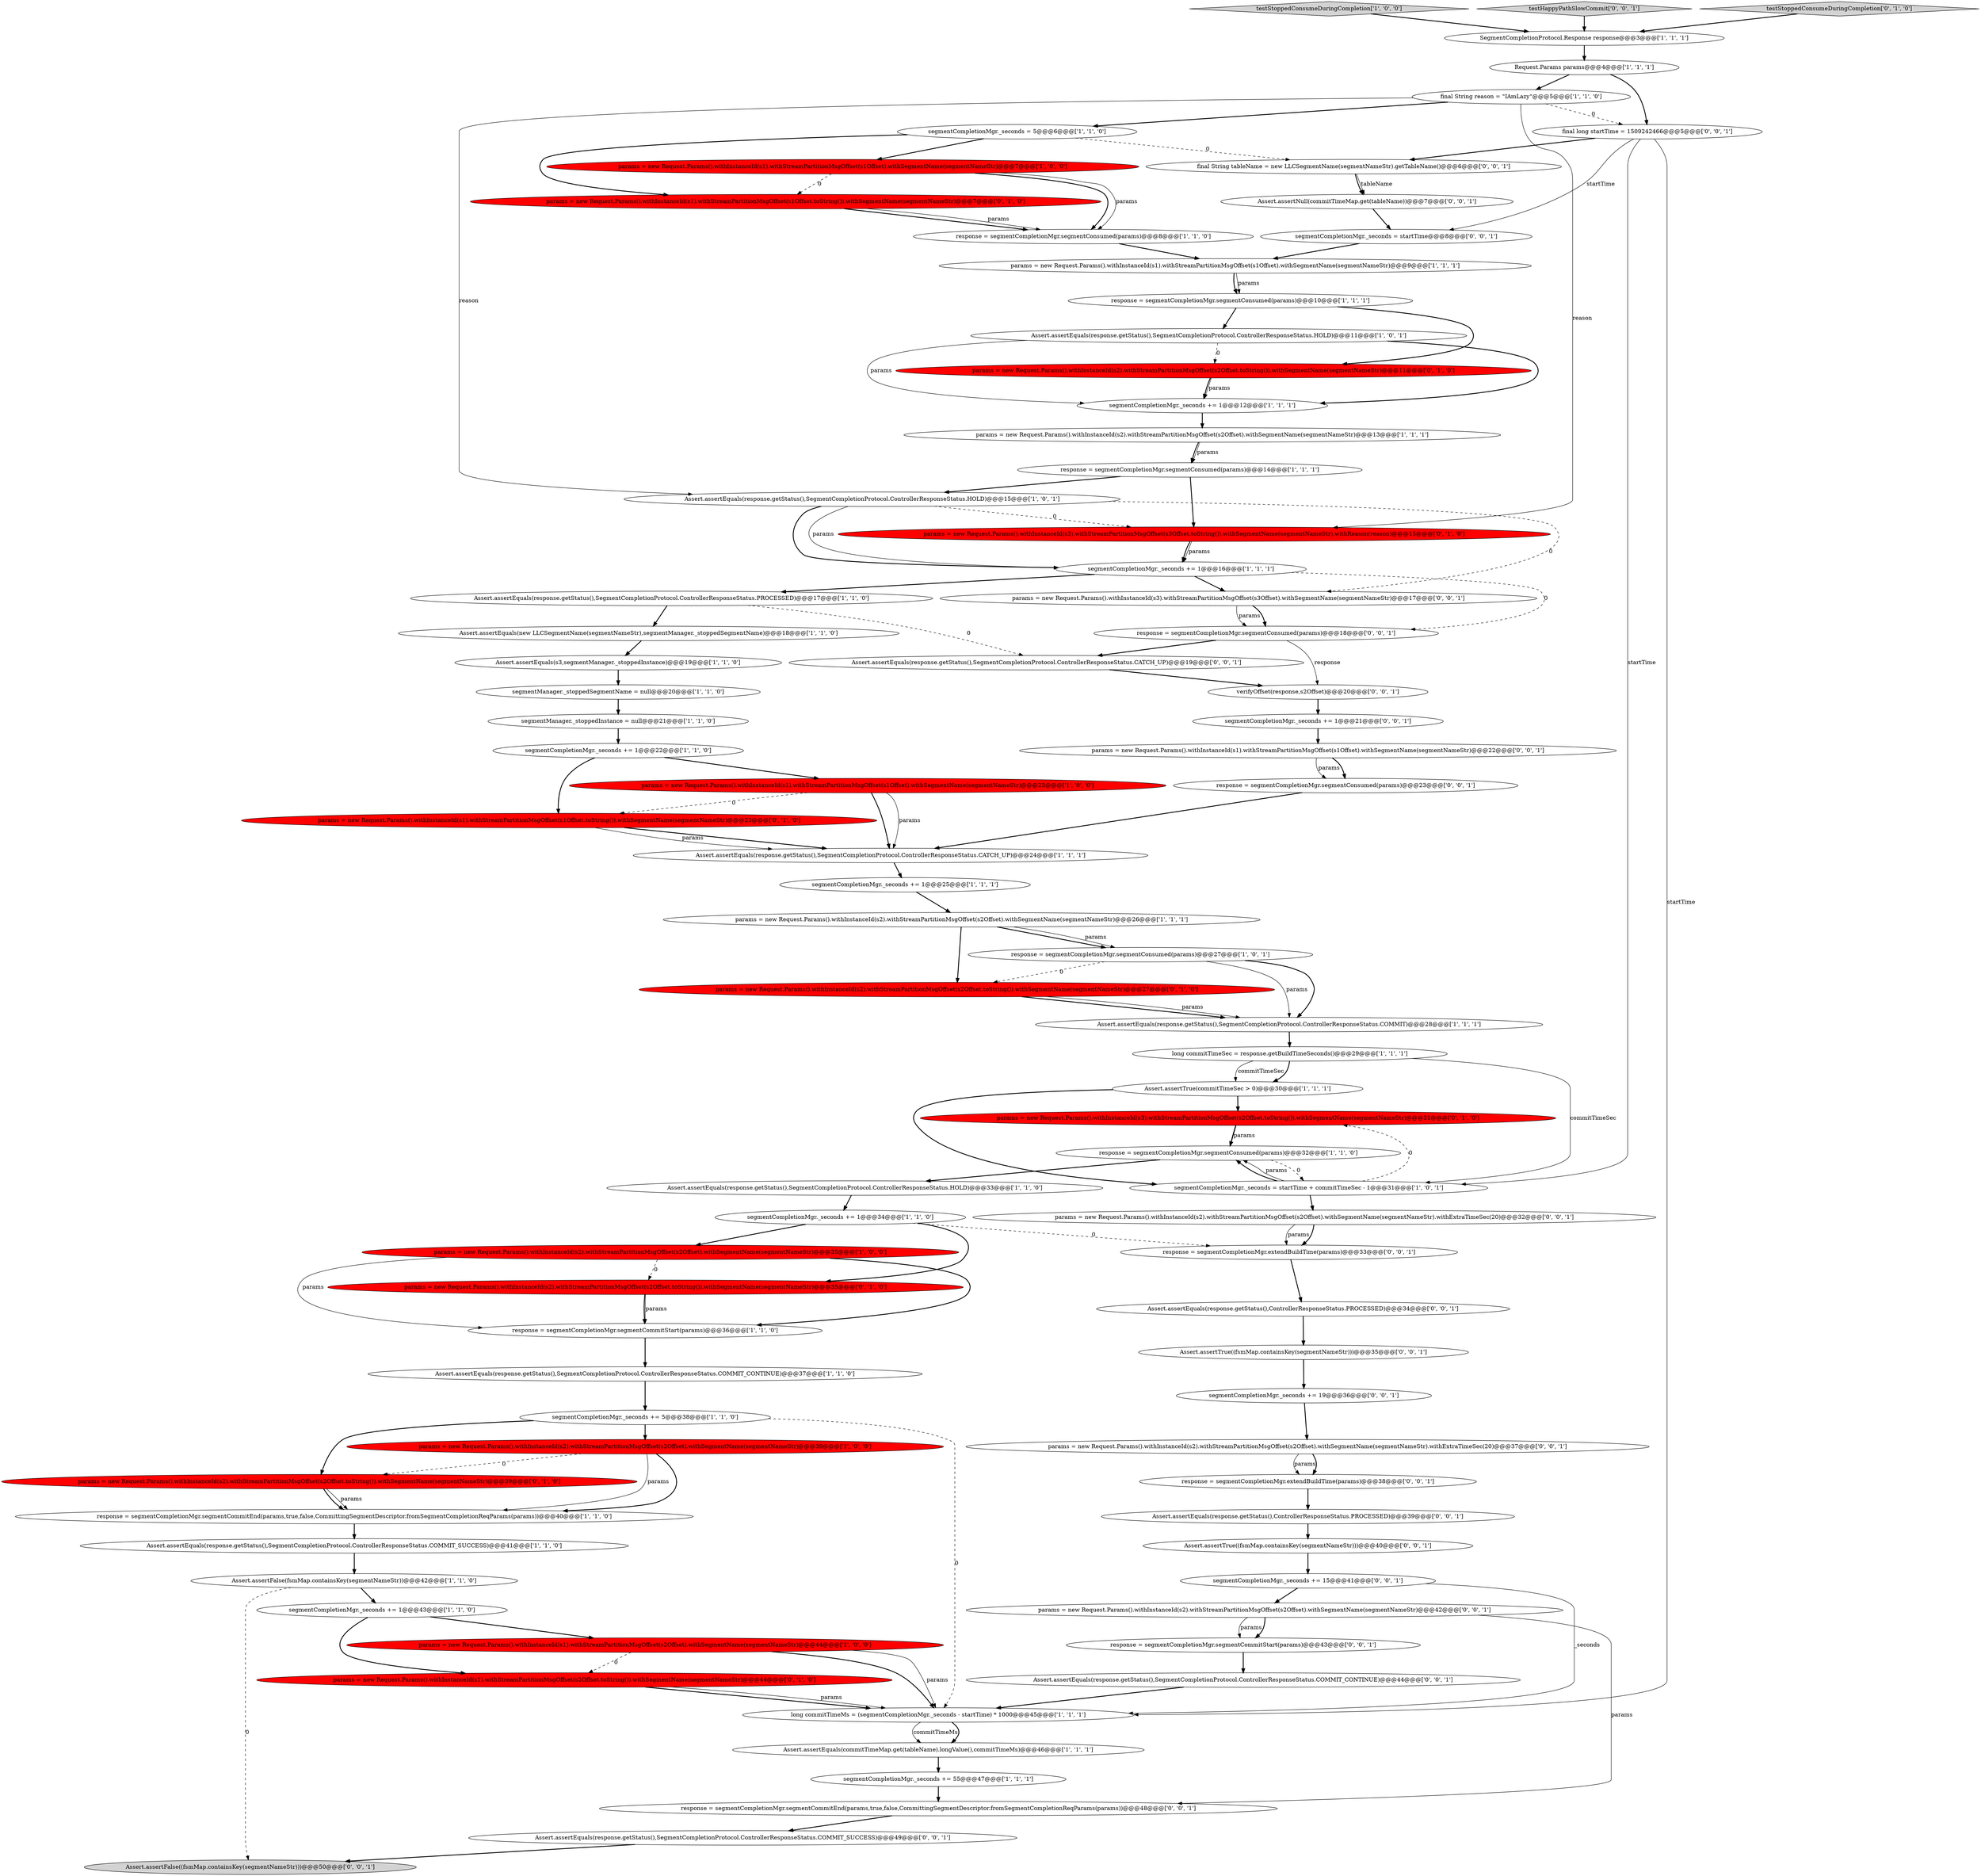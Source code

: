 digraph {
50 [style = filled, label = "params = new Request.Params().withInstanceId(s2).withStreamPartitionMsgOffset(s2Offset.toString()).withSegmentName(segmentNameStr)@@@27@@@['0', '1', '0']", fillcolor = red, shape = ellipse image = "AAA1AAABBB2BBB"];
53 [style = filled, label = "params = new Request.Params().withInstanceId(s2).withStreamPartitionMsgOffset(s2Offset.toString()).withSegmentName(segmentNameStr)@@@11@@@['0', '1', '0']", fillcolor = red, shape = ellipse image = "AAA1AAABBB2BBB"];
57 [style = filled, label = "Assert.assertEquals(response.getStatus(),SegmentCompletionProtocol.ControllerResponseStatus.COMMIT_CONTINUE)@@@44@@@['0', '0', '1']", fillcolor = white, shape = ellipse image = "AAA0AAABBB3BBB"];
68 [style = filled, label = "verifyOffset(response,s2Offset)@@@20@@@['0', '0', '1']", fillcolor = white, shape = ellipse image = "AAA0AAABBB3BBB"];
70 [style = filled, label = "segmentCompletionMgr._seconds += 15@@@41@@@['0', '0', '1']", fillcolor = white, shape = ellipse image = "AAA0AAABBB3BBB"];
48 [style = filled, label = "params = new Request.Params().withInstanceId(s3).withStreamPartitionMsgOffset(s3Offset.toString()).withSegmentName(segmentNameStr).withReason(reason)@@@15@@@['0', '1', '0']", fillcolor = red, shape = ellipse image = "AAA1AAABBB2BBB"];
71 [style = filled, label = "Assert.assertNull(commitTimeMap.get(tableName))@@@7@@@['0', '0', '1']", fillcolor = white, shape = ellipse image = "AAA0AAABBB3BBB"];
2 [style = filled, label = "Assert.assertEquals(response.getStatus(),SegmentCompletionProtocol.ControllerResponseStatus.HOLD)@@@11@@@['1', '0', '1']", fillcolor = white, shape = ellipse image = "AAA0AAABBB1BBB"];
56 [style = filled, label = "Assert.assertEquals(response.getStatus(),ControllerResponseStatus.PROCESSED)@@@34@@@['0', '0', '1']", fillcolor = white, shape = ellipse image = "AAA0AAABBB3BBB"];
11 [style = filled, label = "params = new Request.Params().withInstanceId(s1).withStreamPartitionMsgOffset(s1Offset).withSegmentName(segmentNameStr)@@@23@@@['1', '0', '0']", fillcolor = red, shape = ellipse image = "AAA1AAABBB1BBB"];
0 [style = filled, label = "response = segmentCompletionMgr.segmentCommitEnd(params,true,false,CommittingSegmentDescriptor.fromSegmentCompletionReqParams(params))@@@40@@@['1', '1', '0']", fillcolor = white, shape = ellipse image = "AAA0AAABBB1BBB"];
30 [style = filled, label = "Assert.assertEquals(response.getStatus(),SegmentCompletionProtocol.ControllerResponseStatus.COMMIT)@@@28@@@['1', '1', '1']", fillcolor = white, shape = ellipse image = "AAA0AAABBB1BBB"];
75 [style = filled, label = "response = segmentCompletionMgr.segmentConsumed(params)@@@23@@@['0', '0', '1']", fillcolor = white, shape = ellipse image = "AAA0AAABBB3BBB"];
13 [style = filled, label = "Request.Params params@@@4@@@['1', '1', '1']", fillcolor = white, shape = ellipse image = "AAA0AAABBB1BBB"];
21 [style = filled, label = "response = segmentCompletionMgr.segmentCommitStart(params)@@@36@@@['1', '1', '0']", fillcolor = white, shape = ellipse image = "AAA0AAABBB1BBB"];
4 [style = filled, label = "Assert.assertEquals(response.getStatus(),SegmentCompletionProtocol.ControllerResponseStatus.CATCH_UP)@@@24@@@['1', '1', '1']", fillcolor = white, shape = ellipse image = "AAA0AAABBB1BBB"];
41 [style = filled, label = "Assert.assertEquals(response.getStatus(),SegmentCompletionProtocol.ControllerResponseStatus.PROCESSED)@@@17@@@['1', '1', '0']", fillcolor = white, shape = ellipse image = "AAA0AAABBB1BBB"];
17 [style = filled, label = "segmentCompletionMgr._seconds += 1@@@12@@@['1', '1', '1']", fillcolor = white, shape = ellipse image = "AAA0AAABBB1BBB"];
35 [style = filled, label = "segmentCompletionMgr._seconds += 5@@@38@@@['1', '1', '0']", fillcolor = white, shape = ellipse image = "AAA0AAABBB1BBB"];
45 [style = filled, label = "segmentCompletionMgr._seconds += 55@@@47@@@['1', '1', '1']", fillcolor = white, shape = ellipse image = "AAA0AAABBB1BBB"];
58 [style = filled, label = "response = segmentCompletionMgr.extendBuildTime(params)@@@38@@@['0', '0', '1']", fillcolor = white, shape = ellipse image = "AAA0AAABBB3BBB"];
27 [style = filled, label = "testStoppedConsumeDuringCompletion['1', '0', '0']", fillcolor = lightgray, shape = diamond image = "AAA0AAABBB1BBB"];
20 [style = filled, label = "Assert.assertEquals(response.getStatus(),SegmentCompletionProtocol.ControllerResponseStatus.HOLD)@@@33@@@['1', '1', '0']", fillcolor = white, shape = ellipse image = "AAA0AAABBB1BBB"];
76 [style = filled, label = "Assert.assertFalse((fsmMap.containsKey(segmentNameStr)))@@@50@@@['0', '0', '1']", fillcolor = lightgray, shape = ellipse image = "AAA0AAABBB3BBB"];
32 [style = filled, label = "segmentCompletionMgr._seconds += 1@@@34@@@['1', '1', '0']", fillcolor = white, shape = ellipse image = "AAA0AAABBB1BBB"];
78 [style = filled, label = "Assert.assertTrue((fsmMap.containsKey(segmentNameStr)))@@@40@@@['0', '0', '1']", fillcolor = white, shape = ellipse image = "AAA0AAABBB3BBB"];
37 [style = filled, label = "Assert.assertFalse(fsmMap.containsKey(segmentNameStr))@@@42@@@['1', '1', '0']", fillcolor = white, shape = ellipse image = "AAA0AAABBB1BBB"];
23 [style = filled, label = "params = new Request.Params().withInstanceId(s1).withStreamPartitionMsgOffset(s2Offset).withSegmentName(segmentNameStr)@@@44@@@['1', '0', '0']", fillcolor = red, shape = ellipse image = "AAA1AAABBB1BBB"];
26 [style = filled, label = "segmentCompletionMgr._seconds += 1@@@16@@@['1', '1', '1']", fillcolor = white, shape = ellipse image = "AAA0AAABBB1BBB"];
19 [style = filled, label = "Assert.assertTrue(commitTimeSec > 0)@@@30@@@['1', '1', '1']", fillcolor = white, shape = ellipse image = "AAA0AAABBB1BBB"];
1 [style = filled, label = "segmentCompletionMgr._seconds = 5@@@6@@@['1', '1', '0']", fillcolor = white, shape = ellipse image = "AAA0AAABBB1BBB"];
47 [style = filled, label = "params = new Request.Params().withInstanceId(s3).withStreamPartitionMsgOffset(s2Offset.toString()).withSegmentName(segmentNameStr)@@@31@@@['0', '1', '0']", fillcolor = red, shape = ellipse image = "AAA1AAABBB2BBB"];
55 [style = filled, label = "params = new Request.Params().withInstanceId(s1).withStreamPartitionMsgOffset(s2Offset.toString()).withSegmentName(segmentNameStr)@@@44@@@['0', '1', '0']", fillcolor = red, shape = ellipse image = "AAA1AAABBB2BBB"];
38 [style = filled, label = "response = segmentCompletionMgr.segmentConsumed(params)@@@10@@@['1', '1', '1']", fillcolor = white, shape = ellipse image = "AAA0AAABBB1BBB"];
64 [style = filled, label = "params = new Request.Params().withInstanceId(s1).withStreamPartitionMsgOffset(s1Offset).withSegmentName(segmentNameStr)@@@22@@@['0', '0', '1']", fillcolor = white, shape = ellipse image = "AAA0AAABBB3BBB"];
69 [style = filled, label = "params = new Request.Params().withInstanceId(s3).withStreamPartitionMsgOffset(s3Offset).withSegmentName(segmentNameStr)@@@17@@@['0', '0', '1']", fillcolor = white, shape = ellipse image = "AAA0AAABBB3BBB"];
18 [style = filled, label = "Assert.assertEquals(new LLCSegmentName(segmentNameStr),segmentManager._stoppedSegmentName)@@@18@@@['1', '1', '0']", fillcolor = white, shape = ellipse image = "AAA0AAABBB1BBB"];
10 [style = filled, label = "Assert.assertEquals(response.getStatus(),SegmentCompletionProtocol.ControllerResponseStatus.HOLD)@@@15@@@['1', '0', '1']", fillcolor = white, shape = ellipse image = "AAA0AAABBB1BBB"];
28 [style = filled, label = "segmentManager._stoppedSegmentName = null@@@20@@@['1', '1', '0']", fillcolor = white, shape = ellipse image = "AAA0AAABBB1BBB"];
79 [style = filled, label = "response = segmentCompletionMgr.segmentCommitStart(params)@@@43@@@['0', '0', '1']", fillcolor = white, shape = ellipse image = "AAA0AAABBB3BBB"];
83 [style = filled, label = "final String tableName = new LLCSegmentName(segmentNameStr).getTableName()@@@6@@@['0', '0', '1']", fillcolor = white, shape = ellipse image = "AAA0AAABBB3BBB"];
40 [style = filled, label = "params = new Request.Params().withInstanceId(s2).withStreamPartitionMsgOffset(s2Offset).withSegmentName(segmentNameStr)@@@26@@@['1', '1', '1']", fillcolor = white, shape = ellipse image = "AAA0AAABBB1BBB"];
49 [style = filled, label = "params = new Request.Params().withInstanceId(s1).withStreamPartitionMsgOffset(s1Offset.toString()).withSegmentName(segmentNameStr)@@@7@@@['0', '1', '0']", fillcolor = red, shape = ellipse image = "AAA1AAABBB2BBB"];
12 [style = filled, label = "params = new Request.Params().withInstanceId(s1).withStreamPartitionMsgOffset(s1Offset).withSegmentName(segmentNameStr)@@@9@@@['1', '1', '1']", fillcolor = white, shape = ellipse image = "AAA0AAABBB1BBB"];
80 [style = filled, label = "response = segmentCompletionMgr.extendBuildTime(params)@@@33@@@['0', '0', '1']", fillcolor = white, shape = ellipse image = "AAA0AAABBB3BBB"];
5 [style = filled, label = "Assert.assertEquals(commitTimeMap.get(tableName).longValue(),commitTimeMs)@@@46@@@['1', '1', '1']", fillcolor = white, shape = ellipse image = "AAA0AAABBB1BBB"];
31 [style = filled, label = "segmentCompletionMgr._seconds += 1@@@25@@@['1', '1', '1']", fillcolor = white, shape = ellipse image = "AAA0AAABBB1BBB"];
52 [style = filled, label = "params = new Request.Params().withInstanceId(s2).withStreamPartitionMsgOffset(s2Offset.toString()).withSegmentName(segmentNameStr)@@@35@@@['0', '1', '0']", fillcolor = red, shape = ellipse image = "AAA1AAABBB2BBB"];
33 [style = filled, label = "segmentCompletionMgr._seconds += 1@@@43@@@['1', '1', '0']", fillcolor = white, shape = ellipse image = "AAA0AAABBB1BBB"];
16 [style = filled, label = "response = segmentCompletionMgr.segmentConsumed(params)@@@8@@@['1', '1', '0']", fillcolor = white, shape = ellipse image = "AAA0AAABBB1BBB"];
34 [style = filled, label = "long commitTimeMs = (segmentCompletionMgr._seconds - startTime) * 1000@@@45@@@['1', '1', '1']", fillcolor = white, shape = ellipse image = "AAA0AAABBB1BBB"];
3 [style = filled, label = "Assert.assertEquals(response.getStatus(),SegmentCompletionProtocol.ControllerResponseStatus.COMMIT_SUCCESS)@@@41@@@['1', '1', '0']", fillcolor = white, shape = ellipse image = "AAA0AAABBB1BBB"];
22 [style = filled, label = "params = new Request.Params().withInstanceId(s2).withStreamPartitionMsgOffset(s2Offset).withSegmentName(segmentNameStr)@@@39@@@['1', '0', '0']", fillcolor = red, shape = ellipse image = "AAA1AAABBB1BBB"];
39 [style = filled, label = "final String reason = \"IAmLazy\"@@@5@@@['1', '1', '0']", fillcolor = white, shape = ellipse image = "AAA0AAABBB1BBB"];
43 [style = filled, label = "response = segmentCompletionMgr.segmentConsumed(params)@@@32@@@['1', '1', '0']", fillcolor = white, shape = ellipse image = "AAA0AAABBB1BBB"];
73 [style = filled, label = "segmentCompletionMgr._seconds += 19@@@36@@@['0', '0', '1']", fillcolor = white, shape = ellipse image = "AAA0AAABBB3BBB"];
77 [style = filled, label = "segmentCompletionMgr._seconds = startTime@@@8@@@['0', '0', '1']", fillcolor = white, shape = ellipse image = "AAA0AAABBB3BBB"];
36 [style = filled, label = "segmentCompletionMgr._seconds = startTime + commitTimeSec - 1@@@31@@@['1', '0', '1']", fillcolor = white, shape = ellipse image = "AAA0AAABBB1BBB"];
6 [style = filled, label = "long commitTimeSec = response.getBuildTimeSeconds()@@@29@@@['1', '1', '1']", fillcolor = white, shape = ellipse image = "AAA0AAABBB1BBB"];
46 [style = filled, label = "params = new Request.Params().withInstanceId(s2).withStreamPartitionMsgOffset(s2Offset.toString()).withSegmentName(segmentNameStr)@@@39@@@['0', '1', '0']", fillcolor = red, shape = ellipse image = "AAA1AAABBB2BBB"];
66 [style = filled, label = "testHappyPathSlowCommit['0', '0', '1']", fillcolor = lightgray, shape = diamond image = "AAA0AAABBB3BBB"];
67 [style = filled, label = "Assert.assertEquals(response.getStatus(),SegmentCompletionProtocol.ControllerResponseStatus.COMMIT_SUCCESS)@@@49@@@['0', '0', '1']", fillcolor = white, shape = ellipse image = "AAA0AAABBB3BBB"];
44 [style = filled, label = "segmentCompletionMgr._seconds += 1@@@22@@@['1', '1', '0']", fillcolor = white, shape = ellipse image = "AAA0AAABBB1BBB"];
81 [style = filled, label = "final long startTime = 1509242466@@@5@@@['0', '0', '1']", fillcolor = white, shape = ellipse image = "AAA0AAABBB3BBB"];
14 [style = filled, label = "params = new Request.Params().withInstanceId(s2).withStreamPartitionMsgOffset(s2Offset).withSegmentName(segmentNameStr)@@@35@@@['1', '0', '0']", fillcolor = red, shape = ellipse image = "AAA1AAABBB1BBB"];
24 [style = filled, label = "response = segmentCompletionMgr.segmentConsumed(params)@@@14@@@['1', '1', '1']", fillcolor = white, shape = ellipse image = "AAA0AAABBB1BBB"];
59 [style = filled, label = "Assert.assertTrue((fsmMap.containsKey(segmentNameStr)))@@@35@@@['0', '0', '1']", fillcolor = white, shape = ellipse image = "AAA0AAABBB3BBB"];
9 [style = filled, label = "SegmentCompletionProtocol.Response response@@@3@@@['1', '1', '1']", fillcolor = white, shape = ellipse image = "AAA0AAABBB1BBB"];
54 [style = filled, label = "testStoppedConsumeDuringCompletion['0', '1', '0']", fillcolor = lightgray, shape = diamond image = "AAA0AAABBB2BBB"];
61 [style = filled, label = "response = segmentCompletionMgr.segmentCommitEnd(params,true,false,CommittingSegmentDescriptor.fromSegmentCompletionReqParams(params))@@@48@@@['0', '0', '1']", fillcolor = white, shape = ellipse image = "AAA0AAABBB3BBB"];
62 [style = filled, label = "params = new Request.Params().withInstanceId(s2).withStreamPartitionMsgOffset(s2Offset).withSegmentName(segmentNameStr).withExtraTimeSec(20)@@@32@@@['0', '0', '1']", fillcolor = white, shape = ellipse image = "AAA0AAABBB3BBB"];
60 [style = filled, label = "params = new Request.Params().withInstanceId(s2).withStreamPartitionMsgOffset(s2Offset).withSegmentName(segmentNameStr).withExtraTimeSec(20)@@@37@@@['0', '0', '1']", fillcolor = white, shape = ellipse image = "AAA0AAABBB3BBB"];
65 [style = filled, label = "Assert.assertEquals(response.getStatus(),ControllerResponseStatus.PROCESSED)@@@39@@@['0', '0', '1']", fillcolor = white, shape = ellipse image = "AAA0AAABBB3BBB"];
72 [style = filled, label = "segmentCompletionMgr._seconds += 1@@@21@@@['0', '0', '1']", fillcolor = white, shape = ellipse image = "AAA0AAABBB3BBB"];
63 [style = filled, label = "params = new Request.Params().withInstanceId(s2).withStreamPartitionMsgOffset(s2Offset).withSegmentName(segmentNameStr)@@@42@@@['0', '0', '1']", fillcolor = white, shape = ellipse image = "AAA0AAABBB3BBB"];
82 [style = filled, label = "Assert.assertEquals(response.getStatus(),SegmentCompletionProtocol.ControllerResponseStatus.CATCH_UP)@@@19@@@['0', '0', '1']", fillcolor = white, shape = ellipse image = "AAA0AAABBB3BBB"];
42 [style = filled, label = "Assert.assertEquals(response.getStatus(),SegmentCompletionProtocol.ControllerResponseStatus.COMMIT_CONTINUE)@@@37@@@['1', '1', '0']", fillcolor = white, shape = ellipse image = "AAA0AAABBB1BBB"];
51 [style = filled, label = "params = new Request.Params().withInstanceId(s1).withStreamPartitionMsgOffset(s1Offset.toString()).withSegmentName(segmentNameStr)@@@23@@@['0', '1', '0']", fillcolor = red, shape = ellipse image = "AAA1AAABBB2BBB"];
74 [style = filled, label = "response = segmentCompletionMgr.segmentConsumed(params)@@@18@@@['0', '0', '1']", fillcolor = white, shape = ellipse image = "AAA0AAABBB3BBB"];
29 [style = filled, label = "response = segmentCompletionMgr.segmentConsumed(params)@@@27@@@['1', '0', '1']", fillcolor = white, shape = ellipse image = "AAA0AAABBB1BBB"];
25 [style = filled, label = "params = new Request.Params().withInstanceId(s1).withStreamPartitionMsgOffset(s1Offset).withSegmentName(segmentNameStr)@@@7@@@['1', '0', '0']", fillcolor = red, shape = ellipse image = "AAA1AAABBB1BBB"];
8 [style = filled, label = "Assert.assertEquals(s3,segmentManager._stoppedInstance)@@@19@@@['1', '1', '0']", fillcolor = white, shape = ellipse image = "AAA0AAABBB1BBB"];
15 [style = filled, label = "segmentManager._stoppedInstance = null@@@21@@@['1', '1', '0']", fillcolor = white, shape = ellipse image = "AAA0AAABBB1BBB"];
7 [style = filled, label = "params = new Request.Params().withInstanceId(s2).withStreamPartitionMsgOffset(s2Offset).withSegmentName(segmentNameStr)@@@13@@@['1', '1', '1']", fillcolor = white, shape = ellipse image = "AAA0AAABBB1BBB"];
21->42 [style = bold, label=""];
49->16 [style = bold, label=""];
46->0 [style = bold, label=""];
29->30 [style = bold, label=""];
74->82 [style = bold, label=""];
32->52 [style = bold, label=""];
81->83 [style = bold, label=""];
43->36 [style = dashed, label="0"];
78->70 [style = bold, label=""];
27->9 [style = bold, label=""];
37->76 [style = dashed, label="0"];
14->21 [style = solid, label="params"];
77->12 [style = bold, label=""];
19->36 [style = bold, label=""];
5->45 [style = bold, label=""];
30->6 [style = bold, label=""];
57->34 [style = bold, label=""];
74->68 [style = solid, label="response"];
44->51 [style = bold, label=""];
32->80 [style = dashed, label="0"];
64->75 [style = solid, label="params"];
12->38 [style = bold, label=""];
12->38 [style = solid, label="params"];
45->61 [style = bold, label=""];
22->0 [style = bold, label=""];
82->68 [style = bold, label=""];
23->34 [style = solid, label="params"];
31->40 [style = bold, label=""];
55->34 [style = bold, label=""];
6->36 [style = solid, label="commitTimeSec"];
41->82 [style = dashed, label="0"];
60->58 [style = solid, label="params"];
37->33 [style = bold, label=""];
52->21 [style = bold, label=""];
1->83 [style = dashed, label="0"];
73->60 [style = bold, label=""];
24->10 [style = bold, label=""];
0->3 [style = bold, label=""];
63->61 [style = solid, label="params"];
8->28 [style = bold, label=""];
40->50 [style = bold, label=""];
22->0 [style = solid, label="params"];
69->74 [style = solid, label="params"];
68->72 [style = bold, label=""];
59->73 [style = bold, label=""];
81->36 [style = solid, label="startTime"];
6->19 [style = solid, label="commitTimeSec"];
10->69 [style = dashed, label="0"];
50->30 [style = bold, label=""];
39->10 [style = solid, label="reason"];
79->57 [style = bold, label=""];
81->77 [style = solid, label="startTime"];
38->53 [style = bold, label=""];
49->16 [style = solid, label="params"];
50->30 [style = solid, label="params"];
10->26 [style = bold, label=""];
1->49 [style = bold, label=""];
47->43 [style = bold, label=""];
64->75 [style = bold, label=""];
48->26 [style = solid, label="params"];
55->34 [style = solid, label="params"];
38->2 [style = bold, label=""];
65->78 [style = bold, label=""];
33->23 [style = bold, label=""];
36->62 [style = bold, label=""];
75->4 [style = bold, label=""];
7->24 [style = bold, label=""];
35->34 [style = dashed, label="0"];
10->26 [style = solid, label="params"];
80->56 [style = bold, label=""];
11->4 [style = solid, label="params"];
34->5 [style = solid, label="commitTimeMs"];
72->64 [style = bold, label=""];
14->21 [style = bold, label=""];
40->29 [style = bold, label=""];
63->79 [style = solid, label="params"];
53->17 [style = solid, label="params"];
11->51 [style = dashed, label="0"];
2->17 [style = bold, label=""];
36->43 [style = bold, label=""];
69->74 [style = bold, label=""];
83->71 [style = solid, label="tableName"];
40->29 [style = solid, label="params"];
3->37 [style = bold, label=""];
51->4 [style = bold, label=""];
63->79 [style = bold, label=""];
62->80 [style = solid, label="params"];
39->81 [style = dashed, label="0"];
33->55 [style = bold, label=""];
11->4 [style = bold, label=""];
43->20 [style = bold, label=""];
15->44 [style = bold, label=""];
52->21 [style = solid, label="params"];
32->14 [style = bold, label=""];
13->39 [style = bold, label=""];
25->49 [style = dashed, label="0"];
25->16 [style = bold, label=""];
62->80 [style = bold, label=""];
48->26 [style = bold, label=""];
36->47 [style = dashed, label="0"];
14->52 [style = dashed, label="0"];
60->58 [style = bold, label=""];
4->31 [style = bold, label=""];
26->41 [style = bold, label=""];
19->47 [style = bold, label=""];
39->48 [style = solid, label="reason"];
66->9 [style = bold, label=""];
7->24 [style = solid, label="params"];
25->16 [style = solid, label="params"];
39->1 [style = bold, label=""];
18->8 [style = bold, label=""];
56->59 [style = bold, label=""];
1->25 [style = bold, label=""];
41->18 [style = bold, label=""];
26->69 [style = bold, label=""];
58->65 [style = bold, label=""];
61->67 [style = bold, label=""];
67->76 [style = bold, label=""];
83->71 [style = bold, label=""];
29->30 [style = solid, label="params"];
81->34 [style = solid, label="startTime"];
13->81 [style = bold, label=""];
28->15 [style = bold, label=""];
46->0 [style = solid, label="params"];
34->5 [style = bold, label=""];
35->22 [style = bold, label=""];
51->4 [style = solid, label="params"];
20->32 [style = bold, label=""];
70->63 [style = bold, label=""];
22->46 [style = dashed, label="0"];
6->19 [style = bold, label=""];
42->35 [style = bold, label=""];
47->43 [style = solid, label="params"];
17->7 [style = bold, label=""];
2->53 [style = dashed, label="0"];
23->55 [style = dashed, label="0"];
71->77 [style = bold, label=""];
29->50 [style = dashed, label="0"];
54->9 [style = bold, label=""];
53->17 [style = bold, label=""];
2->17 [style = solid, label="params"];
10->48 [style = dashed, label="0"];
23->34 [style = bold, label=""];
44->11 [style = bold, label=""];
26->74 [style = dashed, label="0"];
36->43 [style = solid, label="params"];
16->12 [style = bold, label=""];
24->48 [style = bold, label=""];
70->34 [style = solid, label="_seconds"];
9->13 [style = bold, label=""];
35->46 [style = bold, label=""];
}
